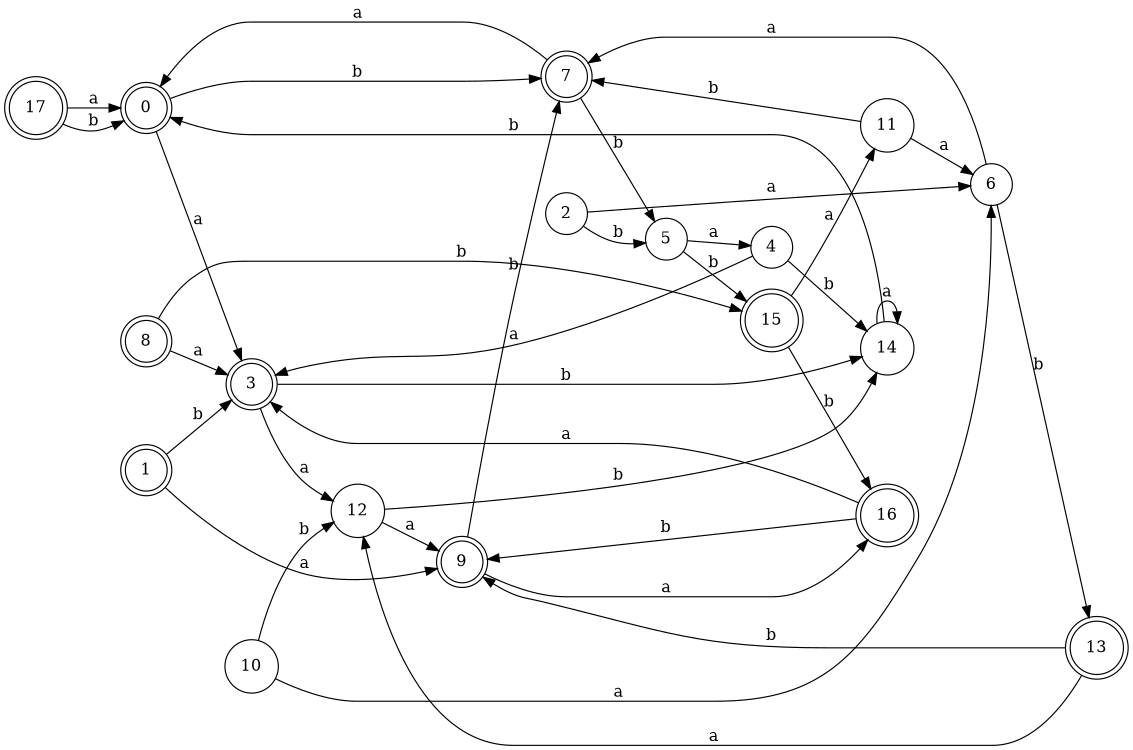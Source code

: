 digraph n15_2 {
__start0 [label="" shape="none"];

rankdir=LR;
size="8,5";

s0 [style="rounded,filled", color="black", fillcolor="white" shape="doublecircle", label="0"];
s1 [style="rounded,filled", color="black", fillcolor="white" shape="doublecircle", label="1"];
s2 [style="filled", color="black", fillcolor="white" shape="circle", label="2"];
s3 [style="rounded,filled", color="black", fillcolor="white" shape="doublecircle", label="3"];
s4 [style="filled", color="black", fillcolor="white" shape="circle", label="4"];
s5 [style="filled", color="black", fillcolor="white" shape="circle", label="5"];
s6 [style="filled", color="black", fillcolor="white" shape="circle", label="6"];
s7 [style="rounded,filled", color="black", fillcolor="white" shape="doublecircle", label="7"];
s8 [style="rounded,filled", color="black", fillcolor="white" shape="doublecircle", label="8"];
s9 [style="rounded,filled", color="black", fillcolor="white" shape="doublecircle", label="9"];
s10 [style="filled", color="black", fillcolor="white" shape="circle", label="10"];
s11 [style="filled", color="black", fillcolor="white" shape="circle", label="11"];
s12 [style="filled", color="black", fillcolor="white" shape="circle", label="12"];
s13 [style="rounded,filled", color="black", fillcolor="white" shape="doublecircle", label="13"];
s14 [style="filled", color="black", fillcolor="white" shape="circle", label="14"];
s15 [style="rounded,filled", color="black", fillcolor="white" shape="doublecircle", label="15"];
s16 [style="rounded,filled", color="black", fillcolor="white" shape="doublecircle", label="16"];
s17 [style="rounded,filled", color="black", fillcolor="white" shape="doublecircle", label="17"];
s0 -> s3 [label="a"];
s0 -> s7 [label="b"];
s1 -> s9 [label="a"];
s1 -> s3 [label="b"];
s2 -> s6 [label="a"];
s2 -> s5 [label="b"];
s3 -> s12 [label="a"];
s3 -> s14 [label="b"];
s4 -> s3 [label="a"];
s4 -> s14 [label="b"];
s5 -> s4 [label="a"];
s5 -> s15 [label="b"];
s6 -> s7 [label="a"];
s6 -> s13 [label="b"];
s7 -> s0 [label="a"];
s7 -> s5 [label="b"];
s8 -> s3 [label="a"];
s8 -> s15 [label="b"];
s9 -> s16 [label="a"];
s9 -> s7 [label="b"];
s10 -> s6 [label="a"];
s10 -> s12 [label="b"];
s11 -> s6 [label="a"];
s11 -> s7 [label="b"];
s12 -> s9 [label="a"];
s12 -> s14 [label="b"];
s13 -> s12 [label="a"];
s13 -> s9 [label="b"];
s14 -> s14 [label="a"];
s14 -> s0 [label="b"];
s15 -> s11 [label="a"];
s15 -> s16 [label="b"];
s16 -> s3 [label="a"];
s16 -> s9 [label="b"];
s17 -> s0 [label="a"];
s17 -> s0 [label="b"];

}